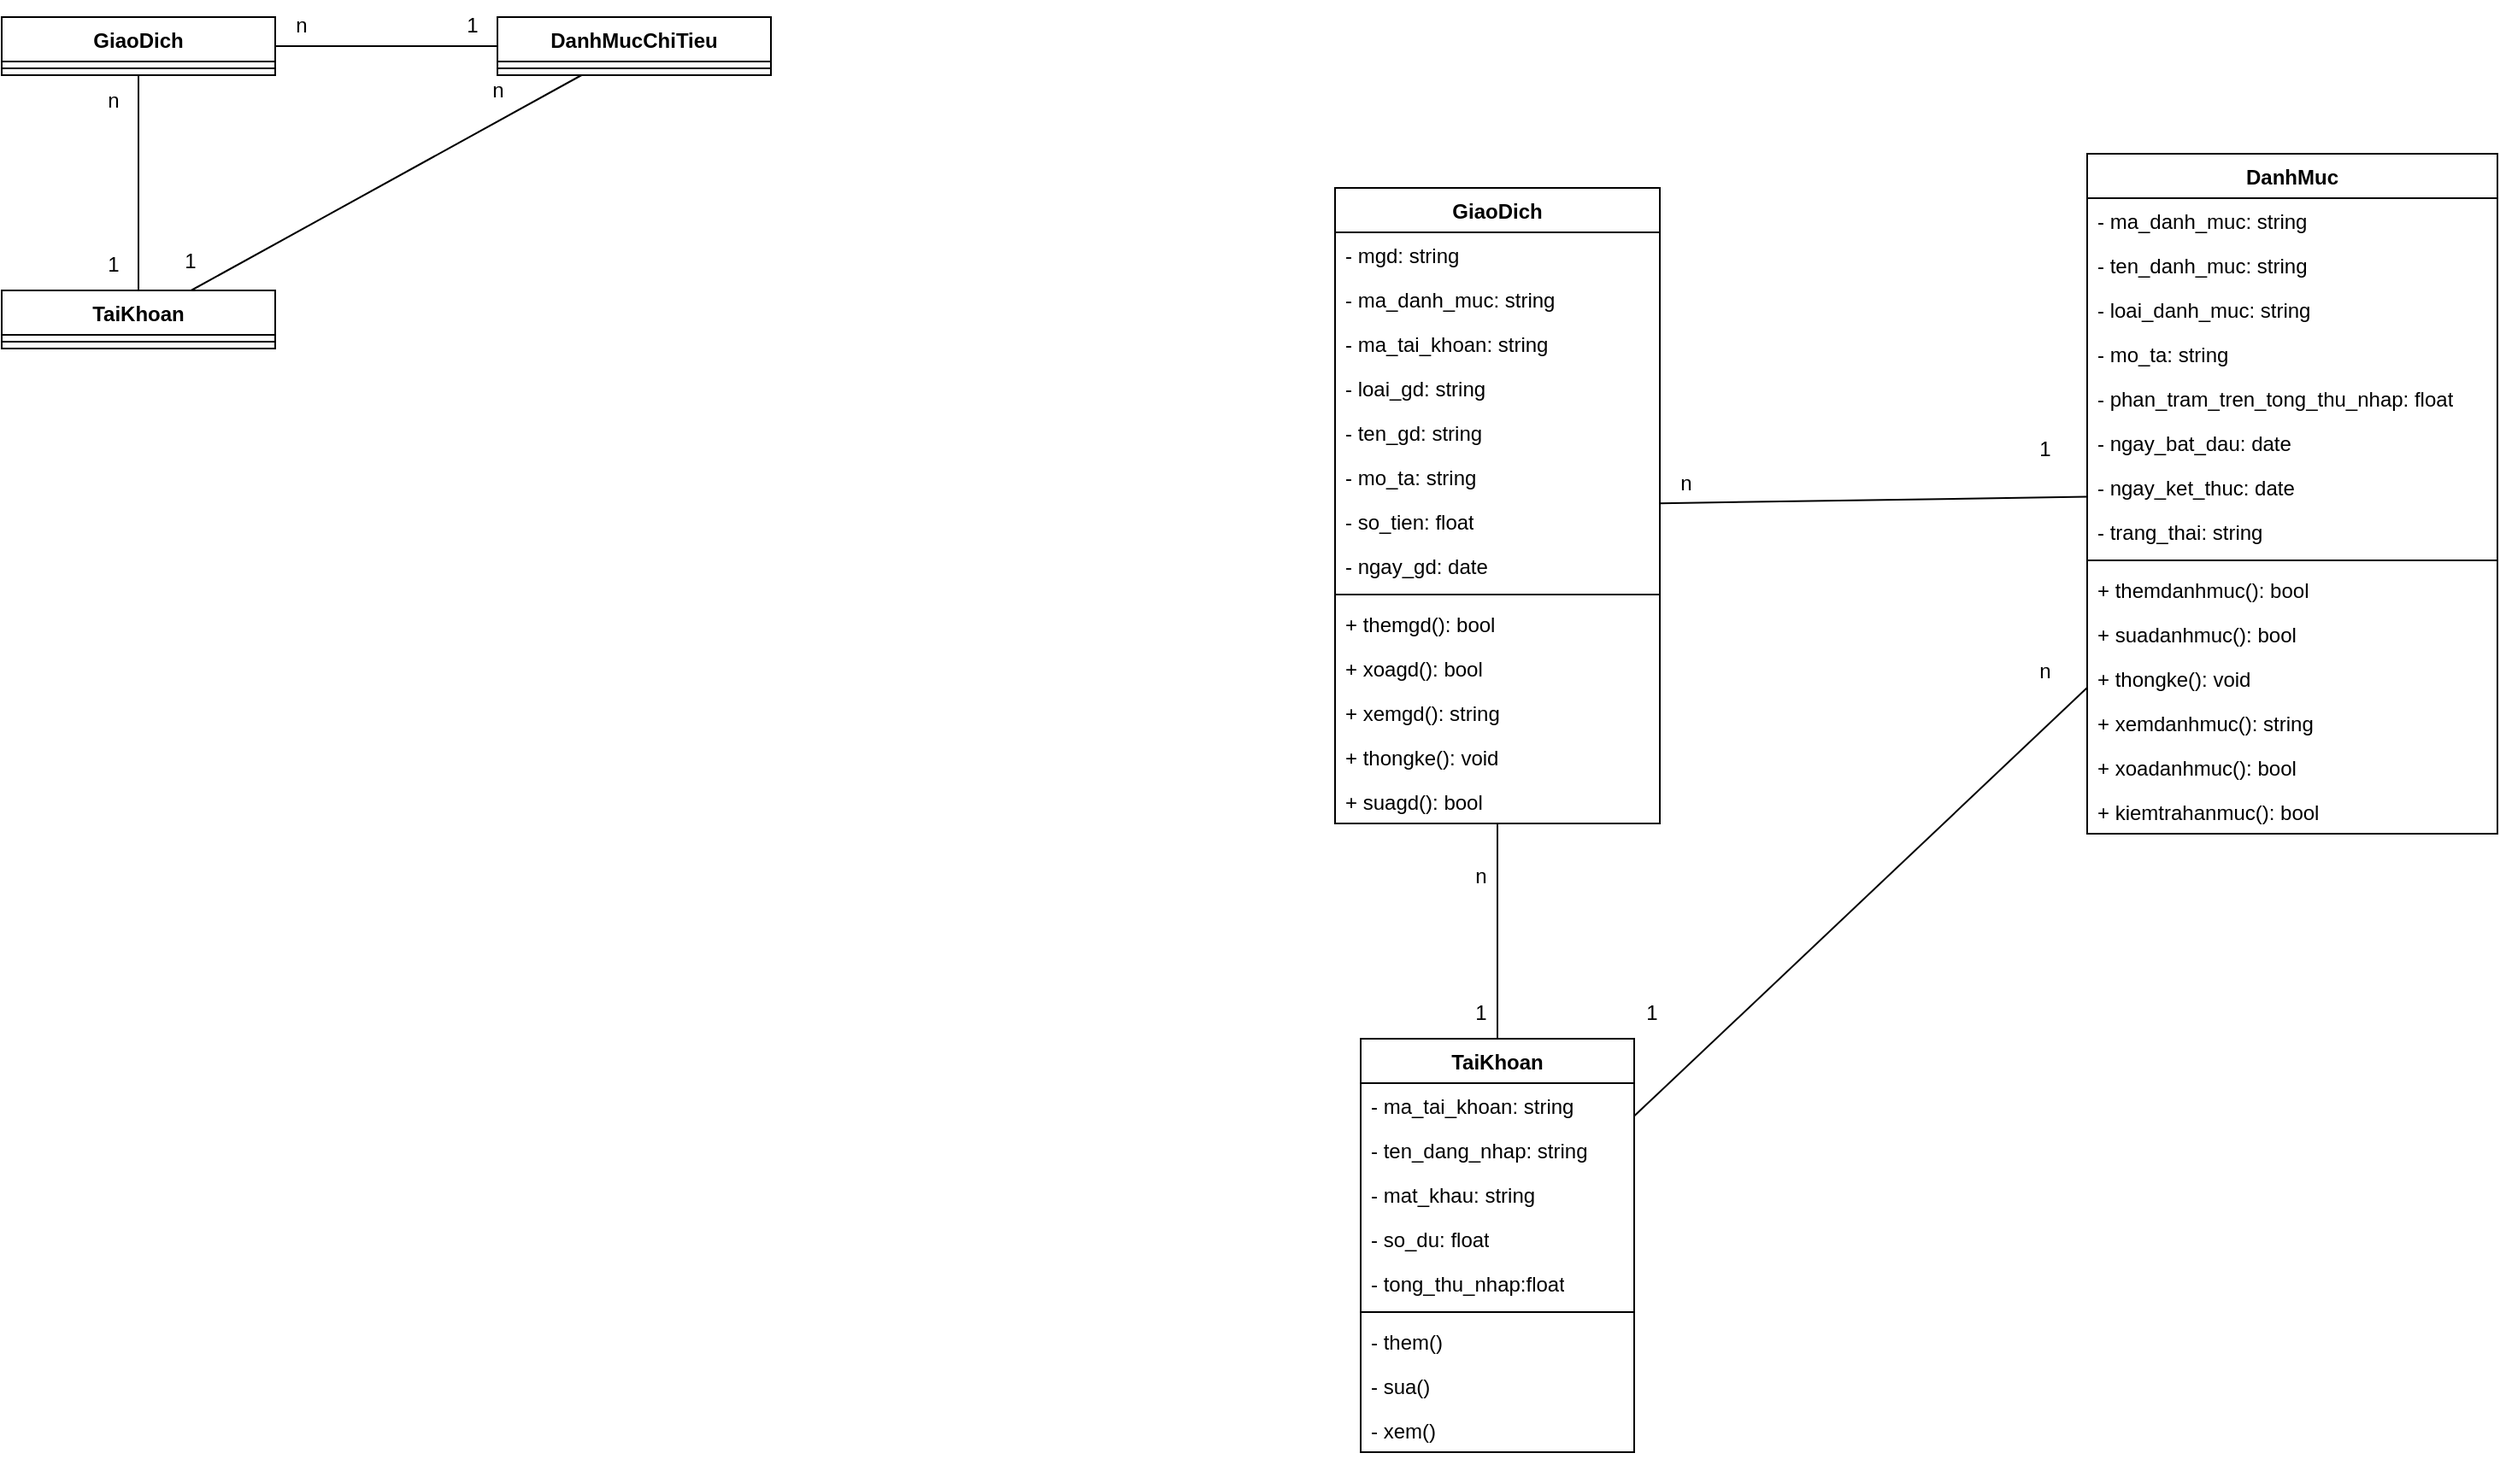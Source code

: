 <mxfile version="26.1.1">
  <diagram name="Page-1" id="j3x9xUhL0cNgf8u2Gdfp">
    <mxGraphModel dx="2220" dy="858" grid="1" gridSize="10" guides="1" tooltips="1" connect="1" arrows="1" fold="1" page="1" pageScale="1" pageWidth="850" pageHeight="1100" math="0" shadow="0">
      <root>
        <mxCell id="0" />
        <mxCell id="1" parent="0" />
        <mxCell id="YdEeC9AdQF0rcREv8JUe-7" value="GiaoDich" style="swimlane;fontStyle=1;align=center;verticalAlign=top;childLayout=stackLayout;horizontal=1;startSize=26;horizontalStack=0;resizeParent=1;resizeParentMax=0;resizeLast=0;collapsible=1;marginBottom=0;whiteSpace=wrap;html=1;" parent="1" vertex="1">
          <mxGeometry x="120" y="130" width="160" height="34" as="geometry" />
        </mxCell>
        <mxCell id="YdEeC9AdQF0rcREv8JUe-9" value="" style="line;strokeWidth=1;fillColor=none;align=left;verticalAlign=middle;spacingTop=-1;spacingLeft=3;spacingRight=3;rotatable=0;labelPosition=right;points=[];portConstraint=eastwest;strokeColor=inherit;" parent="YdEeC9AdQF0rcREv8JUe-7" vertex="1">
          <mxGeometry y="26" width="160" height="8" as="geometry" />
        </mxCell>
        <mxCell id="YdEeC9AdQF0rcREv8JUe-11" value="DanhMucChiTieu" style="swimlane;fontStyle=1;align=center;verticalAlign=top;childLayout=stackLayout;horizontal=1;startSize=26;horizontalStack=0;resizeParent=1;resizeParentMax=0;resizeLast=0;collapsible=1;marginBottom=0;whiteSpace=wrap;html=1;" parent="1" vertex="1">
          <mxGeometry x="410" y="130" width="160" height="34" as="geometry" />
        </mxCell>
        <mxCell id="YdEeC9AdQF0rcREv8JUe-12" value="" style="line;strokeWidth=1;fillColor=none;align=left;verticalAlign=middle;spacingTop=-1;spacingLeft=3;spacingRight=3;rotatable=0;labelPosition=right;points=[];portConstraint=eastwest;strokeColor=inherit;" parent="YdEeC9AdQF0rcREv8JUe-11" vertex="1">
          <mxGeometry y="26" width="160" height="8" as="geometry" />
        </mxCell>
        <mxCell id="YdEeC9AdQF0rcREv8JUe-13" value="TaiKhoan" style="swimlane;fontStyle=1;align=center;verticalAlign=top;childLayout=stackLayout;horizontal=1;startSize=26;horizontalStack=0;resizeParent=1;resizeParentMax=0;resizeLast=0;collapsible=1;marginBottom=0;whiteSpace=wrap;html=1;" parent="1" vertex="1">
          <mxGeometry x="120" y="290" width="160" height="34" as="geometry" />
        </mxCell>
        <mxCell id="YdEeC9AdQF0rcREv8JUe-14" value="" style="line;strokeWidth=1;fillColor=none;align=left;verticalAlign=middle;spacingTop=-1;spacingLeft=3;spacingRight=3;rotatable=0;labelPosition=right;points=[];portConstraint=eastwest;strokeColor=inherit;" parent="YdEeC9AdQF0rcREv8JUe-13" vertex="1">
          <mxGeometry y="26" width="160" height="8" as="geometry" />
        </mxCell>
        <mxCell id="YdEeC9AdQF0rcREv8JUe-22" value="" style="endArrow=none;html=1;rounded=0;" parent="1" source="YdEeC9AdQF0rcREv8JUe-13" target="YdEeC9AdQF0rcREv8JUe-7" edge="1">
          <mxGeometry width="50" height="50" relative="1" as="geometry">
            <mxPoint x="400" y="280" as="sourcePoint" />
            <mxPoint x="450" y="230" as="targetPoint" />
          </mxGeometry>
        </mxCell>
        <mxCell id="YdEeC9AdQF0rcREv8JUe-23" value="" style="endArrow=none;html=1;rounded=0;" parent="1" source="YdEeC9AdQF0rcREv8JUe-13" target="YdEeC9AdQF0rcREv8JUe-11" edge="1">
          <mxGeometry width="50" height="50" relative="1" as="geometry">
            <mxPoint x="210" y="300" as="sourcePoint" />
            <mxPoint x="210" y="174" as="targetPoint" />
          </mxGeometry>
        </mxCell>
        <mxCell id="YdEeC9AdQF0rcREv8JUe-24" value="" style="endArrow=none;html=1;rounded=0;" parent="1" source="YdEeC9AdQF0rcREv8JUe-7" target="YdEeC9AdQF0rcREv8JUe-11" edge="1">
          <mxGeometry width="50" height="50" relative="1" as="geometry">
            <mxPoint x="241" y="300" as="sourcePoint" />
            <mxPoint x="469" y="174" as="targetPoint" />
          </mxGeometry>
        </mxCell>
        <mxCell id="YdEeC9AdQF0rcREv8JUe-26" value="n" style="text;html=1;align=center;verticalAlign=middle;resizable=0;points=[];autosize=1;strokeColor=none;fillColor=none;" parent="1" vertex="1">
          <mxGeometry x="170" y="164" width="30" height="30" as="geometry" />
        </mxCell>
        <mxCell id="YdEeC9AdQF0rcREv8JUe-27" value="1" style="text;html=1;align=center;verticalAlign=middle;resizable=0;points=[];autosize=1;strokeColor=none;fillColor=none;" parent="1" vertex="1">
          <mxGeometry x="170" y="260" width="30" height="30" as="geometry" />
        </mxCell>
        <mxCell id="YdEeC9AdQF0rcREv8JUe-28" value="n" style="text;html=1;align=center;verticalAlign=middle;resizable=0;points=[];autosize=1;strokeColor=none;fillColor=none;" parent="1" vertex="1">
          <mxGeometry x="280" y="120" width="30" height="30" as="geometry" />
        </mxCell>
        <mxCell id="YdEeC9AdQF0rcREv8JUe-29" value="1" style="text;html=1;align=center;verticalAlign=middle;resizable=0;points=[];autosize=1;strokeColor=none;fillColor=none;" parent="1" vertex="1">
          <mxGeometry x="380" y="120" width="30" height="30" as="geometry" />
        </mxCell>
        <mxCell id="YdEeC9AdQF0rcREv8JUe-30" value="1" style="text;html=1;align=center;verticalAlign=middle;resizable=0;points=[];autosize=1;strokeColor=none;fillColor=none;" parent="1" vertex="1">
          <mxGeometry x="215" y="258" width="30" height="30" as="geometry" />
        </mxCell>
        <mxCell id="YdEeC9AdQF0rcREv8JUe-31" value="n" style="text;html=1;align=center;verticalAlign=middle;resizable=0;points=[];autosize=1;strokeColor=none;fillColor=none;" parent="1" vertex="1">
          <mxGeometry x="395" y="158" width="30" height="30" as="geometry" />
        </mxCell>
        <mxCell id="YdEeC9AdQF0rcREv8JUe-34" value="GiaoDich" style="swimlane;fontStyle=1;align=center;verticalAlign=top;childLayout=stackLayout;horizontal=1;startSize=26;horizontalStack=0;resizeParent=1;resizeParentMax=0;resizeLast=0;collapsible=1;marginBottom=0;whiteSpace=wrap;html=1;" parent="1" vertex="1">
          <mxGeometry x="900" y="230" width="190" height="372" as="geometry" />
        </mxCell>
        <mxCell id="YdEeC9AdQF0rcREv8JUe-53" value="- mgd: string" style="text;strokeColor=none;fillColor=none;align=left;verticalAlign=top;spacingLeft=4;spacingRight=4;overflow=hidden;rotatable=0;points=[[0,0.5],[1,0.5]];portConstraint=eastwest;whiteSpace=wrap;html=1;" parent="YdEeC9AdQF0rcREv8JUe-34" vertex="1">
          <mxGeometry y="26" width="190" height="26" as="geometry" />
        </mxCell>
        <mxCell id="YdEeC9AdQF0rcREv8JUe-54" value="- ma_danh_muc: string" style="text;strokeColor=none;fillColor=none;align=left;verticalAlign=top;spacingLeft=4;spacingRight=4;overflow=hidden;rotatable=0;points=[[0,0.5],[1,0.5]];portConstraint=eastwest;whiteSpace=wrap;html=1;" parent="YdEeC9AdQF0rcREv8JUe-34" vertex="1">
          <mxGeometry y="52" width="190" height="26" as="geometry" />
        </mxCell>
        <mxCell id="YdEeC9AdQF0rcREv8JUe-56" value="- ma_tai_khoan: string" style="text;strokeColor=none;fillColor=none;align=left;verticalAlign=top;spacingLeft=4;spacingRight=4;overflow=hidden;rotatable=0;points=[[0,0.5],[1,0.5]];portConstraint=eastwest;whiteSpace=wrap;html=1;" parent="YdEeC9AdQF0rcREv8JUe-34" vertex="1">
          <mxGeometry y="78" width="190" height="26" as="geometry" />
        </mxCell>
        <mxCell id="YdEeC9AdQF0rcREv8JUe-55" value="- loai_gd: string" style="text;strokeColor=none;fillColor=none;align=left;verticalAlign=top;spacingLeft=4;spacingRight=4;overflow=hidden;rotatable=0;points=[[0,0.5],[1,0.5]];portConstraint=eastwest;whiteSpace=wrap;html=1;" parent="YdEeC9AdQF0rcREv8JUe-34" vertex="1">
          <mxGeometry y="104" width="190" height="26" as="geometry" />
        </mxCell>
        <mxCell id="YdEeC9AdQF0rcREv8JUe-58" value="- ten_gd: string" style="text;strokeColor=none;fillColor=none;align=left;verticalAlign=top;spacingLeft=4;spacingRight=4;overflow=hidden;rotatable=0;points=[[0,0.5],[1,0.5]];portConstraint=eastwest;whiteSpace=wrap;html=1;" parent="YdEeC9AdQF0rcREv8JUe-34" vertex="1">
          <mxGeometry y="130" width="190" height="26" as="geometry" />
        </mxCell>
        <mxCell id="YdEeC9AdQF0rcREv8JUe-59" value="- mo_ta: string" style="text;strokeColor=none;fillColor=none;align=left;verticalAlign=top;spacingLeft=4;spacingRight=4;overflow=hidden;rotatable=0;points=[[0,0.5],[1,0.5]];portConstraint=eastwest;whiteSpace=wrap;html=1;" parent="YdEeC9AdQF0rcREv8JUe-34" vertex="1">
          <mxGeometry y="156" width="190" height="26" as="geometry" />
        </mxCell>
        <mxCell id="YdEeC9AdQF0rcREv8JUe-60" value="- so_tien: float" style="text;strokeColor=none;fillColor=none;align=left;verticalAlign=top;spacingLeft=4;spacingRight=4;overflow=hidden;rotatable=0;points=[[0,0.5],[1,0.5]];portConstraint=eastwest;whiteSpace=wrap;html=1;" parent="YdEeC9AdQF0rcREv8JUe-34" vertex="1">
          <mxGeometry y="182" width="190" height="26" as="geometry" />
        </mxCell>
        <mxCell id="YdEeC9AdQF0rcREv8JUe-61" value="- ngay_gd: date" style="text;strokeColor=none;fillColor=none;align=left;verticalAlign=top;spacingLeft=4;spacingRight=4;overflow=hidden;rotatable=0;points=[[0,0.5],[1,0.5]];portConstraint=eastwest;whiteSpace=wrap;html=1;" parent="YdEeC9AdQF0rcREv8JUe-34" vertex="1">
          <mxGeometry y="208" width="190" height="26" as="geometry" />
        </mxCell>
        <mxCell id="YdEeC9AdQF0rcREv8JUe-35" value="" style="line;strokeWidth=1;fillColor=none;align=left;verticalAlign=middle;spacingTop=-1;spacingLeft=3;spacingRight=3;rotatable=0;labelPosition=right;points=[];portConstraint=eastwest;strokeColor=inherit;" parent="YdEeC9AdQF0rcREv8JUe-34" vertex="1">
          <mxGeometry y="234" width="190" height="8" as="geometry" />
        </mxCell>
        <mxCell id="YdEeC9AdQF0rcREv8JUe-70" value="+ themgd(): bool" style="text;strokeColor=none;fillColor=none;align=left;verticalAlign=top;spacingLeft=4;spacingRight=4;overflow=hidden;rotatable=0;points=[[0,0.5],[1,0.5]];portConstraint=eastwest;whiteSpace=wrap;html=1;" parent="YdEeC9AdQF0rcREv8JUe-34" vertex="1">
          <mxGeometry y="242" width="190" height="26" as="geometry" />
        </mxCell>
        <mxCell id="YdEeC9AdQF0rcREv8JUe-71" value="+ xoagd(): bool" style="text;strokeColor=none;fillColor=none;align=left;verticalAlign=top;spacingLeft=4;spacingRight=4;overflow=hidden;rotatable=0;points=[[0,0.5],[1,0.5]];portConstraint=eastwest;whiteSpace=wrap;html=1;" parent="YdEeC9AdQF0rcREv8JUe-34" vertex="1">
          <mxGeometry y="268" width="190" height="26" as="geometry" />
        </mxCell>
        <mxCell id="YdEeC9AdQF0rcREv8JUe-72" value="+ xemgd(): string" style="text;strokeColor=none;fillColor=none;align=left;verticalAlign=top;spacingLeft=4;spacingRight=4;overflow=hidden;rotatable=0;points=[[0,0.5],[1,0.5]];portConstraint=eastwest;whiteSpace=wrap;html=1;" parent="YdEeC9AdQF0rcREv8JUe-34" vertex="1">
          <mxGeometry y="294" width="190" height="26" as="geometry" />
        </mxCell>
        <mxCell id="YdEeC9AdQF0rcREv8JUe-73" value="+ thongke(): void" style="text;strokeColor=none;fillColor=none;align=left;verticalAlign=top;spacingLeft=4;spacingRight=4;overflow=hidden;rotatable=0;points=[[0,0.5],[1,0.5]];portConstraint=eastwest;whiteSpace=wrap;html=1;" parent="YdEeC9AdQF0rcREv8JUe-34" vertex="1">
          <mxGeometry y="320" width="190" height="26" as="geometry" />
        </mxCell>
        <mxCell id="YdEeC9AdQF0rcREv8JUe-74" value="+ suagd(): bool" style="text;strokeColor=none;fillColor=none;align=left;verticalAlign=top;spacingLeft=4;spacingRight=4;overflow=hidden;rotatable=0;points=[[0,0.5],[1,0.5]];portConstraint=eastwest;whiteSpace=wrap;html=1;" parent="YdEeC9AdQF0rcREv8JUe-34" vertex="1">
          <mxGeometry y="346" width="190" height="26" as="geometry" />
        </mxCell>
        <mxCell id="YdEeC9AdQF0rcREv8JUe-36" value="DanhMuc" style="swimlane;fontStyle=1;align=center;verticalAlign=top;childLayout=stackLayout;horizontal=1;startSize=26;horizontalStack=0;resizeParent=1;resizeParentMax=0;resizeLast=0;collapsible=1;marginBottom=0;whiteSpace=wrap;html=1;" parent="1" vertex="1">
          <mxGeometry x="1340" y="210" width="240" height="398" as="geometry" />
        </mxCell>
        <mxCell id="YdEeC9AdQF0rcREv8JUe-62" value="- ma_danh_muc: string" style="text;strokeColor=none;fillColor=none;align=left;verticalAlign=top;spacingLeft=4;spacingRight=4;overflow=hidden;rotatable=0;points=[[0,0.5],[1,0.5]];portConstraint=eastwest;whiteSpace=wrap;html=1;" parent="YdEeC9AdQF0rcREv8JUe-36" vertex="1">
          <mxGeometry y="26" width="240" height="26" as="geometry" />
        </mxCell>
        <mxCell id="YdEeC9AdQF0rcREv8JUe-63" value="- ten_danh_muc: string" style="text;strokeColor=none;fillColor=none;align=left;verticalAlign=top;spacingLeft=4;spacingRight=4;overflow=hidden;rotatable=0;points=[[0,0.5],[1,0.5]];portConstraint=eastwest;whiteSpace=wrap;html=1;" parent="YdEeC9AdQF0rcREv8JUe-36" vertex="1">
          <mxGeometry y="52" width="240" height="26" as="geometry" />
        </mxCell>
        <mxCell id="YdEeC9AdQF0rcREv8JUe-64" value="- loai_danh_muc: string" style="text;strokeColor=none;fillColor=none;align=left;verticalAlign=top;spacingLeft=4;spacingRight=4;overflow=hidden;rotatable=0;points=[[0,0.5],[1,0.5]];portConstraint=eastwest;whiteSpace=wrap;html=1;" parent="YdEeC9AdQF0rcREv8JUe-36" vertex="1">
          <mxGeometry y="78" width="240" height="26" as="geometry" />
        </mxCell>
        <mxCell id="YdEeC9AdQF0rcREv8JUe-65" value="- mo_ta: string" style="text;strokeColor=none;fillColor=none;align=left;verticalAlign=top;spacingLeft=4;spacingRight=4;overflow=hidden;rotatable=0;points=[[0,0.5],[1,0.5]];portConstraint=eastwest;whiteSpace=wrap;html=1;" parent="YdEeC9AdQF0rcREv8JUe-36" vertex="1">
          <mxGeometry y="104" width="240" height="26" as="geometry" />
        </mxCell>
        <mxCell id="YdEeC9AdQF0rcREv8JUe-66" value="- phan_tram_tren_tong_thu_nhap: float" style="text;strokeColor=none;fillColor=none;align=left;verticalAlign=top;spacingLeft=4;spacingRight=4;overflow=hidden;rotatable=0;points=[[0,0.5],[1,0.5]];portConstraint=eastwest;whiteSpace=wrap;html=1;" parent="YdEeC9AdQF0rcREv8JUe-36" vertex="1">
          <mxGeometry y="130" width="240" height="26" as="geometry" />
        </mxCell>
        <mxCell id="YdEeC9AdQF0rcREv8JUe-68" value="- ngay_bat_dau: date" style="text;strokeColor=none;fillColor=none;align=left;verticalAlign=top;spacingLeft=4;spacingRight=4;overflow=hidden;rotatable=0;points=[[0,0.5],[1,0.5]];portConstraint=eastwest;whiteSpace=wrap;html=1;" parent="YdEeC9AdQF0rcREv8JUe-36" vertex="1">
          <mxGeometry y="156" width="240" height="26" as="geometry" />
        </mxCell>
        <mxCell id="YdEeC9AdQF0rcREv8JUe-69" value="- ngay_ket_thuc: date" style="text;strokeColor=none;fillColor=none;align=left;verticalAlign=top;spacingLeft=4;spacingRight=4;overflow=hidden;rotatable=0;points=[[0,0.5],[1,0.5]];portConstraint=eastwest;whiteSpace=wrap;html=1;" parent="YdEeC9AdQF0rcREv8JUe-36" vertex="1">
          <mxGeometry y="182" width="240" height="26" as="geometry" />
        </mxCell>
        <mxCell id="kpw0sngwwmBVIiCKdzz6-2" value="- trang_thai: string" style="text;strokeColor=none;fillColor=none;align=left;verticalAlign=top;spacingLeft=4;spacingRight=4;overflow=hidden;rotatable=0;points=[[0,0.5],[1,0.5]];portConstraint=eastwest;whiteSpace=wrap;html=1;" vertex="1" parent="YdEeC9AdQF0rcREv8JUe-36">
          <mxGeometry y="208" width="240" height="26" as="geometry" />
        </mxCell>
        <mxCell id="YdEeC9AdQF0rcREv8JUe-37" value="" style="line;strokeWidth=1;fillColor=none;align=left;verticalAlign=middle;spacingTop=-1;spacingLeft=3;spacingRight=3;rotatable=0;labelPosition=right;points=[];portConstraint=eastwest;strokeColor=inherit;" parent="YdEeC9AdQF0rcREv8JUe-36" vertex="1">
          <mxGeometry y="234" width="240" height="8" as="geometry" />
        </mxCell>
        <mxCell id="YdEeC9AdQF0rcREv8JUe-75" value="+ themdanhmuc(): bool" style="text;strokeColor=none;fillColor=none;align=left;verticalAlign=top;spacingLeft=4;spacingRight=4;overflow=hidden;rotatable=0;points=[[0,0.5],[1,0.5]];portConstraint=eastwest;whiteSpace=wrap;html=1;" parent="YdEeC9AdQF0rcREv8JUe-36" vertex="1">
          <mxGeometry y="242" width="240" height="26" as="geometry" />
        </mxCell>
        <mxCell id="YdEeC9AdQF0rcREv8JUe-79" value="+ suadanhmuc(): bool" style="text;strokeColor=none;fillColor=none;align=left;verticalAlign=top;spacingLeft=4;spacingRight=4;overflow=hidden;rotatable=0;points=[[0,0.5],[1,0.5]];portConstraint=eastwest;whiteSpace=wrap;html=1;" parent="YdEeC9AdQF0rcREv8JUe-36" vertex="1">
          <mxGeometry y="268" width="240" height="26" as="geometry" />
        </mxCell>
        <mxCell id="YdEeC9AdQF0rcREv8JUe-78" value="+ thongke(): void" style="text;strokeColor=none;fillColor=none;align=left;verticalAlign=top;spacingLeft=4;spacingRight=4;overflow=hidden;rotatable=0;points=[[0,0.5],[1,0.5]];portConstraint=eastwest;whiteSpace=wrap;html=1;" parent="YdEeC9AdQF0rcREv8JUe-36" vertex="1">
          <mxGeometry y="294" width="240" height="26" as="geometry" />
        </mxCell>
        <mxCell id="YdEeC9AdQF0rcREv8JUe-77" value="+ xemdanhmuc(): string" style="text;strokeColor=none;fillColor=none;align=left;verticalAlign=top;spacingLeft=4;spacingRight=4;overflow=hidden;rotatable=0;points=[[0,0.5],[1,0.5]];portConstraint=eastwest;whiteSpace=wrap;html=1;" parent="YdEeC9AdQF0rcREv8JUe-36" vertex="1">
          <mxGeometry y="320" width="240" height="26" as="geometry" />
        </mxCell>
        <mxCell id="YdEeC9AdQF0rcREv8JUe-76" value="+ xoadanhmuc(): bool" style="text;strokeColor=none;fillColor=none;align=left;verticalAlign=top;spacingLeft=4;spacingRight=4;overflow=hidden;rotatable=0;points=[[0,0.5],[1,0.5]];portConstraint=eastwest;whiteSpace=wrap;html=1;" parent="YdEeC9AdQF0rcREv8JUe-36" vertex="1">
          <mxGeometry y="346" width="240" height="26" as="geometry" />
        </mxCell>
        <mxCell id="YdEeC9AdQF0rcREv8JUe-80" value="+ kiemtrahanmuc(): bool" style="text;strokeColor=none;fillColor=none;align=left;verticalAlign=top;spacingLeft=4;spacingRight=4;overflow=hidden;rotatable=0;points=[[0,0.5],[1,0.5]];portConstraint=eastwest;whiteSpace=wrap;html=1;" parent="YdEeC9AdQF0rcREv8JUe-36" vertex="1">
          <mxGeometry y="372" width="240" height="26" as="geometry" />
        </mxCell>
        <mxCell id="YdEeC9AdQF0rcREv8JUe-38" value="TaiKhoan" style="swimlane;fontStyle=1;align=center;verticalAlign=top;childLayout=stackLayout;horizontal=1;startSize=26;horizontalStack=0;resizeParent=1;resizeParentMax=0;resizeLast=0;collapsible=1;marginBottom=0;whiteSpace=wrap;html=1;" parent="1" vertex="1">
          <mxGeometry x="915" y="728" width="160" height="242" as="geometry" />
        </mxCell>
        <mxCell id="YdEeC9AdQF0rcREv8JUe-57" value="- ma_tai_khoan: string" style="text;strokeColor=none;fillColor=none;align=left;verticalAlign=top;spacingLeft=4;spacingRight=4;overflow=hidden;rotatable=0;points=[[0,0.5],[1,0.5]];portConstraint=eastwest;whiteSpace=wrap;html=1;" parent="YdEeC9AdQF0rcREv8JUe-38" vertex="1">
          <mxGeometry y="26" width="160" height="26" as="geometry" />
        </mxCell>
        <mxCell id="YdEeC9AdQF0rcREv8JUe-49" value="- ten_dang_nhap: string" style="text;strokeColor=none;fillColor=none;align=left;verticalAlign=top;spacingLeft=4;spacingRight=4;overflow=hidden;rotatable=0;points=[[0,0.5],[1,0.5]];portConstraint=eastwest;whiteSpace=wrap;html=1;" parent="YdEeC9AdQF0rcREv8JUe-38" vertex="1">
          <mxGeometry y="52" width="160" height="26" as="geometry" />
        </mxCell>
        <mxCell id="YdEeC9AdQF0rcREv8JUe-50" value="- mat_khau: string" style="text;strokeColor=none;fillColor=none;align=left;verticalAlign=top;spacingLeft=4;spacingRight=4;overflow=hidden;rotatable=0;points=[[0,0.5],[1,0.5]];portConstraint=eastwest;whiteSpace=wrap;html=1;" parent="YdEeC9AdQF0rcREv8JUe-38" vertex="1">
          <mxGeometry y="78" width="160" height="26" as="geometry" />
        </mxCell>
        <mxCell id="YdEeC9AdQF0rcREv8JUe-52" value="- so_du: float" style="text;strokeColor=none;fillColor=none;align=left;verticalAlign=top;spacingLeft=4;spacingRight=4;overflow=hidden;rotatable=0;points=[[0,0.5],[1,0.5]];portConstraint=eastwest;whiteSpace=wrap;html=1;" parent="YdEeC9AdQF0rcREv8JUe-38" vertex="1">
          <mxGeometry y="104" width="160" height="26" as="geometry" />
        </mxCell>
        <mxCell id="kpw0sngwwmBVIiCKdzz6-1" value="- tong_thu_nhap:float" style="text;strokeColor=none;fillColor=none;align=left;verticalAlign=top;spacingLeft=4;spacingRight=4;overflow=hidden;rotatable=0;points=[[0,0.5],[1,0.5]];portConstraint=eastwest;whiteSpace=wrap;html=1;" vertex="1" parent="YdEeC9AdQF0rcREv8JUe-38">
          <mxGeometry y="130" width="160" height="26" as="geometry" />
        </mxCell>
        <mxCell id="YdEeC9AdQF0rcREv8JUe-39" value="" style="line;strokeWidth=1;fillColor=none;align=left;verticalAlign=middle;spacingTop=-1;spacingLeft=3;spacingRight=3;rotatable=0;labelPosition=right;points=[];portConstraint=eastwest;strokeColor=inherit;" parent="YdEeC9AdQF0rcREv8JUe-38" vertex="1">
          <mxGeometry y="156" width="160" height="8" as="geometry" />
        </mxCell>
        <mxCell id="YdEeC9AdQF0rcREv8JUe-81" value="- them()" style="text;strokeColor=none;fillColor=none;align=left;verticalAlign=top;spacingLeft=4;spacingRight=4;overflow=hidden;rotatable=0;points=[[0,0.5],[1,0.5]];portConstraint=eastwest;whiteSpace=wrap;html=1;" parent="YdEeC9AdQF0rcREv8JUe-38" vertex="1">
          <mxGeometry y="164" width="160" height="26" as="geometry" />
        </mxCell>
        <mxCell id="YdEeC9AdQF0rcREv8JUe-82" value="- sua()" style="text;strokeColor=none;fillColor=none;align=left;verticalAlign=top;spacingLeft=4;spacingRight=4;overflow=hidden;rotatable=0;points=[[0,0.5],[1,0.5]];portConstraint=eastwest;whiteSpace=wrap;html=1;" parent="YdEeC9AdQF0rcREv8JUe-38" vertex="1">
          <mxGeometry y="190" width="160" height="26" as="geometry" />
        </mxCell>
        <mxCell id="YdEeC9AdQF0rcREv8JUe-84" value="- xem()" style="text;strokeColor=none;fillColor=none;align=left;verticalAlign=top;spacingLeft=4;spacingRight=4;overflow=hidden;rotatable=0;points=[[0,0.5],[1,0.5]];portConstraint=eastwest;whiteSpace=wrap;html=1;" parent="YdEeC9AdQF0rcREv8JUe-38" vertex="1">
          <mxGeometry y="216" width="160" height="26" as="geometry" />
        </mxCell>
        <mxCell id="YdEeC9AdQF0rcREv8JUe-40" value="" style="endArrow=none;html=1;rounded=0;" parent="1" source="YdEeC9AdQF0rcREv8JUe-38" target="YdEeC9AdQF0rcREv8JUe-34" edge="1">
          <mxGeometry width="50" height="50" relative="1" as="geometry">
            <mxPoint x="1210" y="618" as="sourcePoint" />
            <mxPoint x="1260" y="568" as="targetPoint" />
          </mxGeometry>
        </mxCell>
        <mxCell id="YdEeC9AdQF0rcREv8JUe-41" value="" style="endArrow=none;html=1;rounded=0;" parent="1" source="YdEeC9AdQF0rcREv8JUe-38" target="YdEeC9AdQF0rcREv8JUe-36" edge="1">
          <mxGeometry width="50" height="50" relative="1" as="geometry">
            <mxPoint x="1020" y="638" as="sourcePoint" />
            <mxPoint x="1020" y="512" as="targetPoint" />
          </mxGeometry>
        </mxCell>
        <mxCell id="YdEeC9AdQF0rcREv8JUe-42" value="" style="endArrow=none;html=1;rounded=0;" parent="1" source="YdEeC9AdQF0rcREv8JUe-34" target="YdEeC9AdQF0rcREv8JUe-36" edge="1">
          <mxGeometry width="50" height="50" relative="1" as="geometry">
            <mxPoint x="1051" y="638" as="sourcePoint" />
            <mxPoint x="1279" y="512" as="targetPoint" />
          </mxGeometry>
        </mxCell>
        <mxCell id="YdEeC9AdQF0rcREv8JUe-43" value="n" style="text;html=1;align=center;verticalAlign=middle;resizable=0;points=[];autosize=1;strokeColor=none;fillColor=none;" parent="1" vertex="1">
          <mxGeometry x="970" y="618" width="30" height="30" as="geometry" />
        </mxCell>
        <mxCell id="YdEeC9AdQF0rcREv8JUe-44" value="1" style="text;html=1;align=center;verticalAlign=middle;resizable=0;points=[];autosize=1;strokeColor=none;fillColor=none;" parent="1" vertex="1">
          <mxGeometry x="970" y="698" width="30" height="30" as="geometry" />
        </mxCell>
        <mxCell id="YdEeC9AdQF0rcREv8JUe-45" value="n" style="text;html=1;align=center;verticalAlign=middle;resizable=0;points=[];autosize=1;strokeColor=none;fillColor=none;" parent="1" vertex="1">
          <mxGeometry x="1090" y="388" width="30" height="30" as="geometry" />
        </mxCell>
        <mxCell id="YdEeC9AdQF0rcREv8JUe-46" value="1" style="text;html=1;align=center;verticalAlign=middle;resizable=0;points=[];autosize=1;strokeColor=none;fillColor=none;" parent="1" vertex="1">
          <mxGeometry x="1300" y="368" width="30" height="30" as="geometry" />
        </mxCell>
        <mxCell id="YdEeC9AdQF0rcREv8JUe-47" value="1" style="text;html=1;align=center;verticalAlign=middle;resizable=0;points=[];autosize=1;strokeColor=none;fillColor=none;" parent="1" vertex="1">
          <mxGeometry x="1070" y="698" width="30" height="30" as="geometry" />
        </mxCell>
        <mxCell id="YdEeC9AdQF0rcREv8JUe-48" value="n" style="text;html=1;align=center;verticalAlign=middle;resizable=0;points=[];autosize=1;strokeColor=none;fillColor=none;" parent="1" vertex="1">
          <mxGeometry x="1300" y="498" width="30" height="30" as="geometry" />
        </mxCell>
      </root>
    </mxGraphModel>
  </diagram>
</mxfile>
